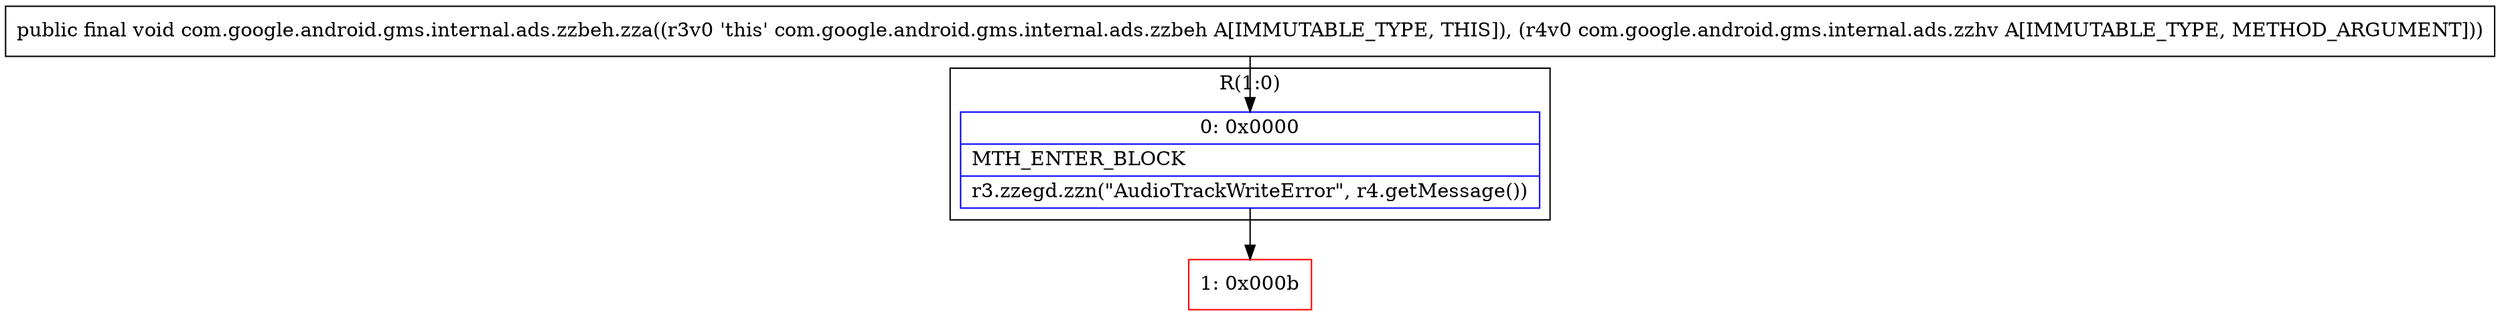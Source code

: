 digraph "CFG forcom.google.android.gms.internal.ads.zzbeh.zza(Lcom\/google\/android\/gms\/internal\/ads\/zzhv;)V" {
subgraph cluster_Region_1504277951 {
label = "R(1:0)";
node [shape=record,color=blue];
Node_0 [shape=record,label="{0\:\ 0x0000|MTH_ENTER_BLOCK\l|r3.zzegd.zzn(\"AudioTrackWriteError\", r4.getMessage())\l}"];
}
Node_1 [shape=record,color=red,label="{1\:\ 0x000b}"];
MethodNode[shape=record,label="{public final void com.google.android.gms.internal.ads.zzbeh.zza((r3v0 'this' com.google.android.gms.internal.ads.zzbeh A[IMMUTABLE_TYPE, THIS]), (r4v0 com.google.android.gms.internal.ads.zzhv A[IMMUTABLE_TYPE, METHOD_ARGUMENT])) }"];
MethodNode -> Node_0;
Node_0 -> Node_1;
}

